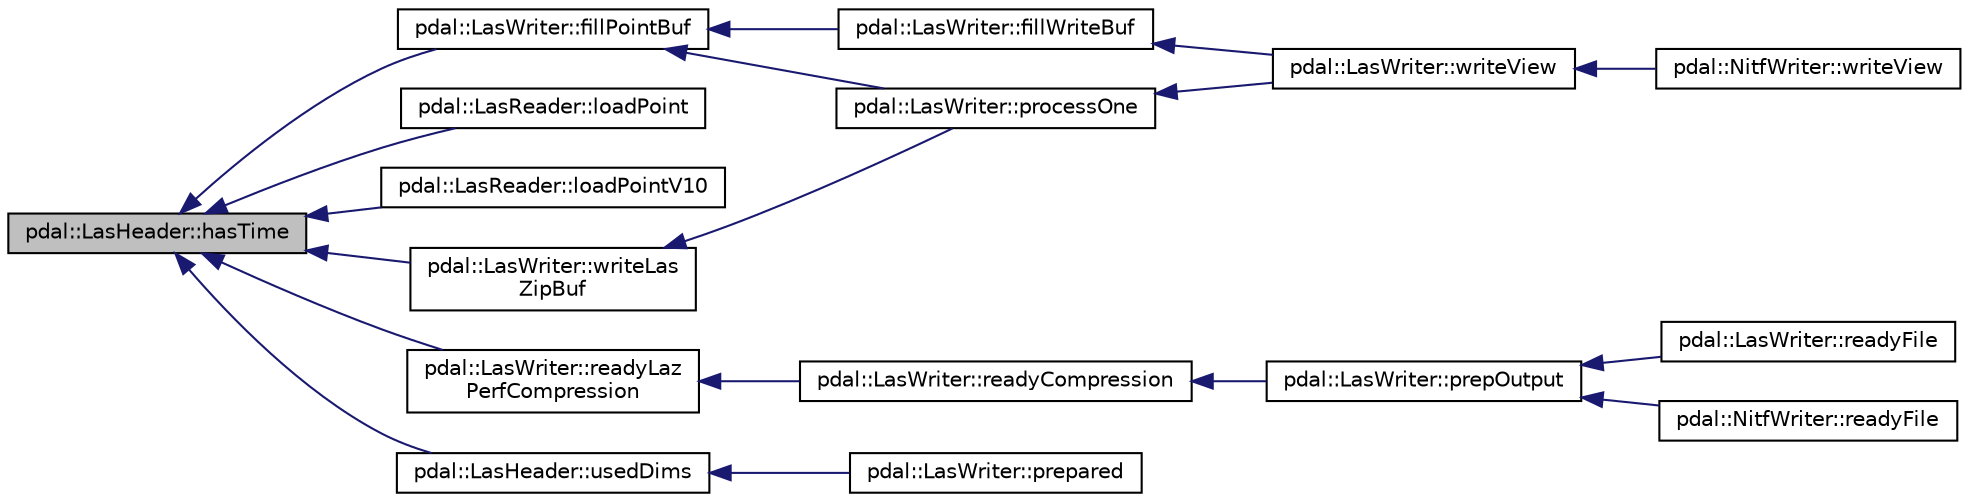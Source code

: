 digraph "pdal::LasHeader::hasTime"
{
  edge [fontname="Helvetica",fontsize="10",labelfontname="Helvetica",labelfontsize="10"];
  node [fontname="Helvetica",fontsize="10",shape=record];
  rankdir="LR";
  Node1 [label="pdal::LasHeader::hasTime",height=0.2,width=0.4,color="black", fillcolor="grey75", style="filled", fontcolor="black"];
  Node1 -> Node2 [dir="back",color="midnightblue",fontsize="10",style="solid",fontname="Helvetica"];
  Node2 [label="pdal::LasWriter::fillPointBuf",height=0.2,width=0.4,color="black", fillcolor="white", style="filled",URL="$classpdal_1_1LasWriter.html#a1f2739e7ca9aec5d5cf06255fc5576e8"];
  Node2 -> Node3 [dir="back",color="midnightblue",fontsize="10",style="solid",fontname="Helvetica"];
  Node3 [label="pdal::LasWriter::processOne",height=0.2,width=0.4,color="black", fillcolor="white", style="filled",URL="$classpdal_1_1LasWriter.html#aeb809dd4bcae7c20e3d347fcc3309cb5"];
  Node3 -> Node4 [dir="back",color="midnightblue",fontsize="10",style="solid",fontname="Helvetica"];
  Node4 [label="pdal::LasWriter::writeView",height=0.2,width=0.4,color="black", fillcolor="white", style="filled",URL="$classpdal_1_1LasWriter.html#a91550327b74a35121c29d342c9659578"];
  Node4 -> Node5 [dir="back",color="midnightblue",fontsize="10",style="solid",fontname="Helvetica"];
  Node5 [label="pdal::NitfWriter::writeView",height=0.2,width=0.4,color="black", fillcolor="white", style="filled",URL="$classpdal_1_1NitfWriter.html#a09c8b43a263e077f6361e5eaf3f37063"];
  Node2 -> Node6 [dir="back",color="midnightblue",fontsize="10",style="solid",fontname="Helvetica"];
  Node6 [label="pdal::LasWriter::fillWriteBuf",height=0.2,width=0.4,color="black", fillcolor="white", style="filled",URL="$classpdal_1_1LasWriter.html#a2ff257e05cf972506e292bd28649c838"];
  Node6 -> Node4 [dir="back",color="midnightblue",fontsize="10",style="solid",fontname="Helvetica"];
  Node1 -> Node7 [dir="back",color="midnightblue",fontsize="10",style="solid",fontname="Helvetica"];
  Node7 [label="pdal::LasReader::loadPoint",height=0.2,width=0.4,color="black", fillcolor="white", style="filled",URL="$classpdal_1_1LasReader.html#ae3158359997bea71a22048e864b672ea"];
  Node1 -> Node8 [dir="back",color="midnightblue",fontsize="10",style="solid",fontname="Helvetica"];
  Node8 [label="pdal::LasReader::loadPointV10",height=0.2,width=0.4,color="black", fillcolor="white", style="filled",URL="$classpdal_1_1LasReader.html#a49fa38f0c3b504eaaaef5bee5088480e"];
  Node1 -> Node9 [dir="back",color="midnightblue",fontsize="10",style="solid",fontname="Helvetica"];
  Node9 [label="pdal::LasWriter::readyLaz\lPerfCompression",height=0.2,width=0.4,color="black", fillcolor="white", style="filled",URL="$classpdal_1_1LasWriter.html#a44e5d4d914f396329c6eb19b5dc40d48"];
  Node9 -> Node10 [dir="back",color="midnightblue",fontsize="10",style="solid",fontname="Helvetica"];
  Node10 [label="pdal::LasWriter::readyCompression",height=0.2,width=0.4,color="black", fillcolor="white", style="filled",URL="$classpdal_1_1LasWriter.html#af269ece8c078d1cb24c2352b594dfd78"];
  Node10 -> Node11 [dir="back",color="midnightblue",fontsize="10",style="solid",fontname="Helvetica"];
  Node11 [label="pdal::LasWriter::prepOutput",height=0.2,width=0.4,color="black", fillcolor="white", style="filled",URL="$classpdal_1_1LasWriter.html#a76f6b960b128ccdb8e3e8db69eff445b"];
  Node11 -> Node12 [dir="back",color="midnightblue",fontsize="10",style="solid",fontname="Helvetica"];
  Node12 [label="pdal::LasWriter::readyFile",height=0.2,width=0.4,color="black", fillcolor="white", style="filled",URL="$classpdal_1_1LasWriter.html#a4b0ad482eac655fb22cf29717c04c6b3"];
  Node11 -> Node13 [dir="back",color="midnightblue",fontsize="10",style="solid",fontname="Helvetica"];
  Node13 [label="pdal::NitfWriter::readyFile",height=0.2,width=0.4,color="black", fillcolor="white", style="filled",URL="$classpdal_1_1NitfWriter.html#a34d932e82c5d6842ca515cc59281021e"];
  Node1 -> Node14 [dir="back",color="midnightblue",fontsize="10",style="solid",fontname="Helvetica"];
  Node14 [label="pdal::LasHeader::usedDims",height=0.2,width=0.4,color="black", fillcolor="white", style="filled",URL="$classpdal_1_1LasHeader.html#a91761896f6f3bc4db9ccdab2f4f8c827"];
  Node14 -> Node15 [dir="back",color="midnightblue",fontsize="10",style="solid",fontname="Helvetica"];
  Node15 [label="pdal::LasWriter::prepared",height=0.2,width=0.4,color="black", fillcolor="white", style="filled",URL="$classpdal_1_1LasWriter.html#a12a07c613de24341d69fae93497a4cbc"];
  Node1 -> Node16 [dir="back",color="midnightblue",fontsize="10",style="solid",fontname="Helvetica"];
  Node16 [label="pdal::LasWriter::writeLas\lZipBuf",height=0.2,width=0.4,color="black", fillcolor="white", style="filled",URL="$classpdal_1_1LasWriter.html#a09e01af2b1d409b74bc7bf4797892061"];
  Node16 -> Node3 [dir="back",color="midnightblue",fontsize="10",style="solid",fontname="Helvetica"];
}
